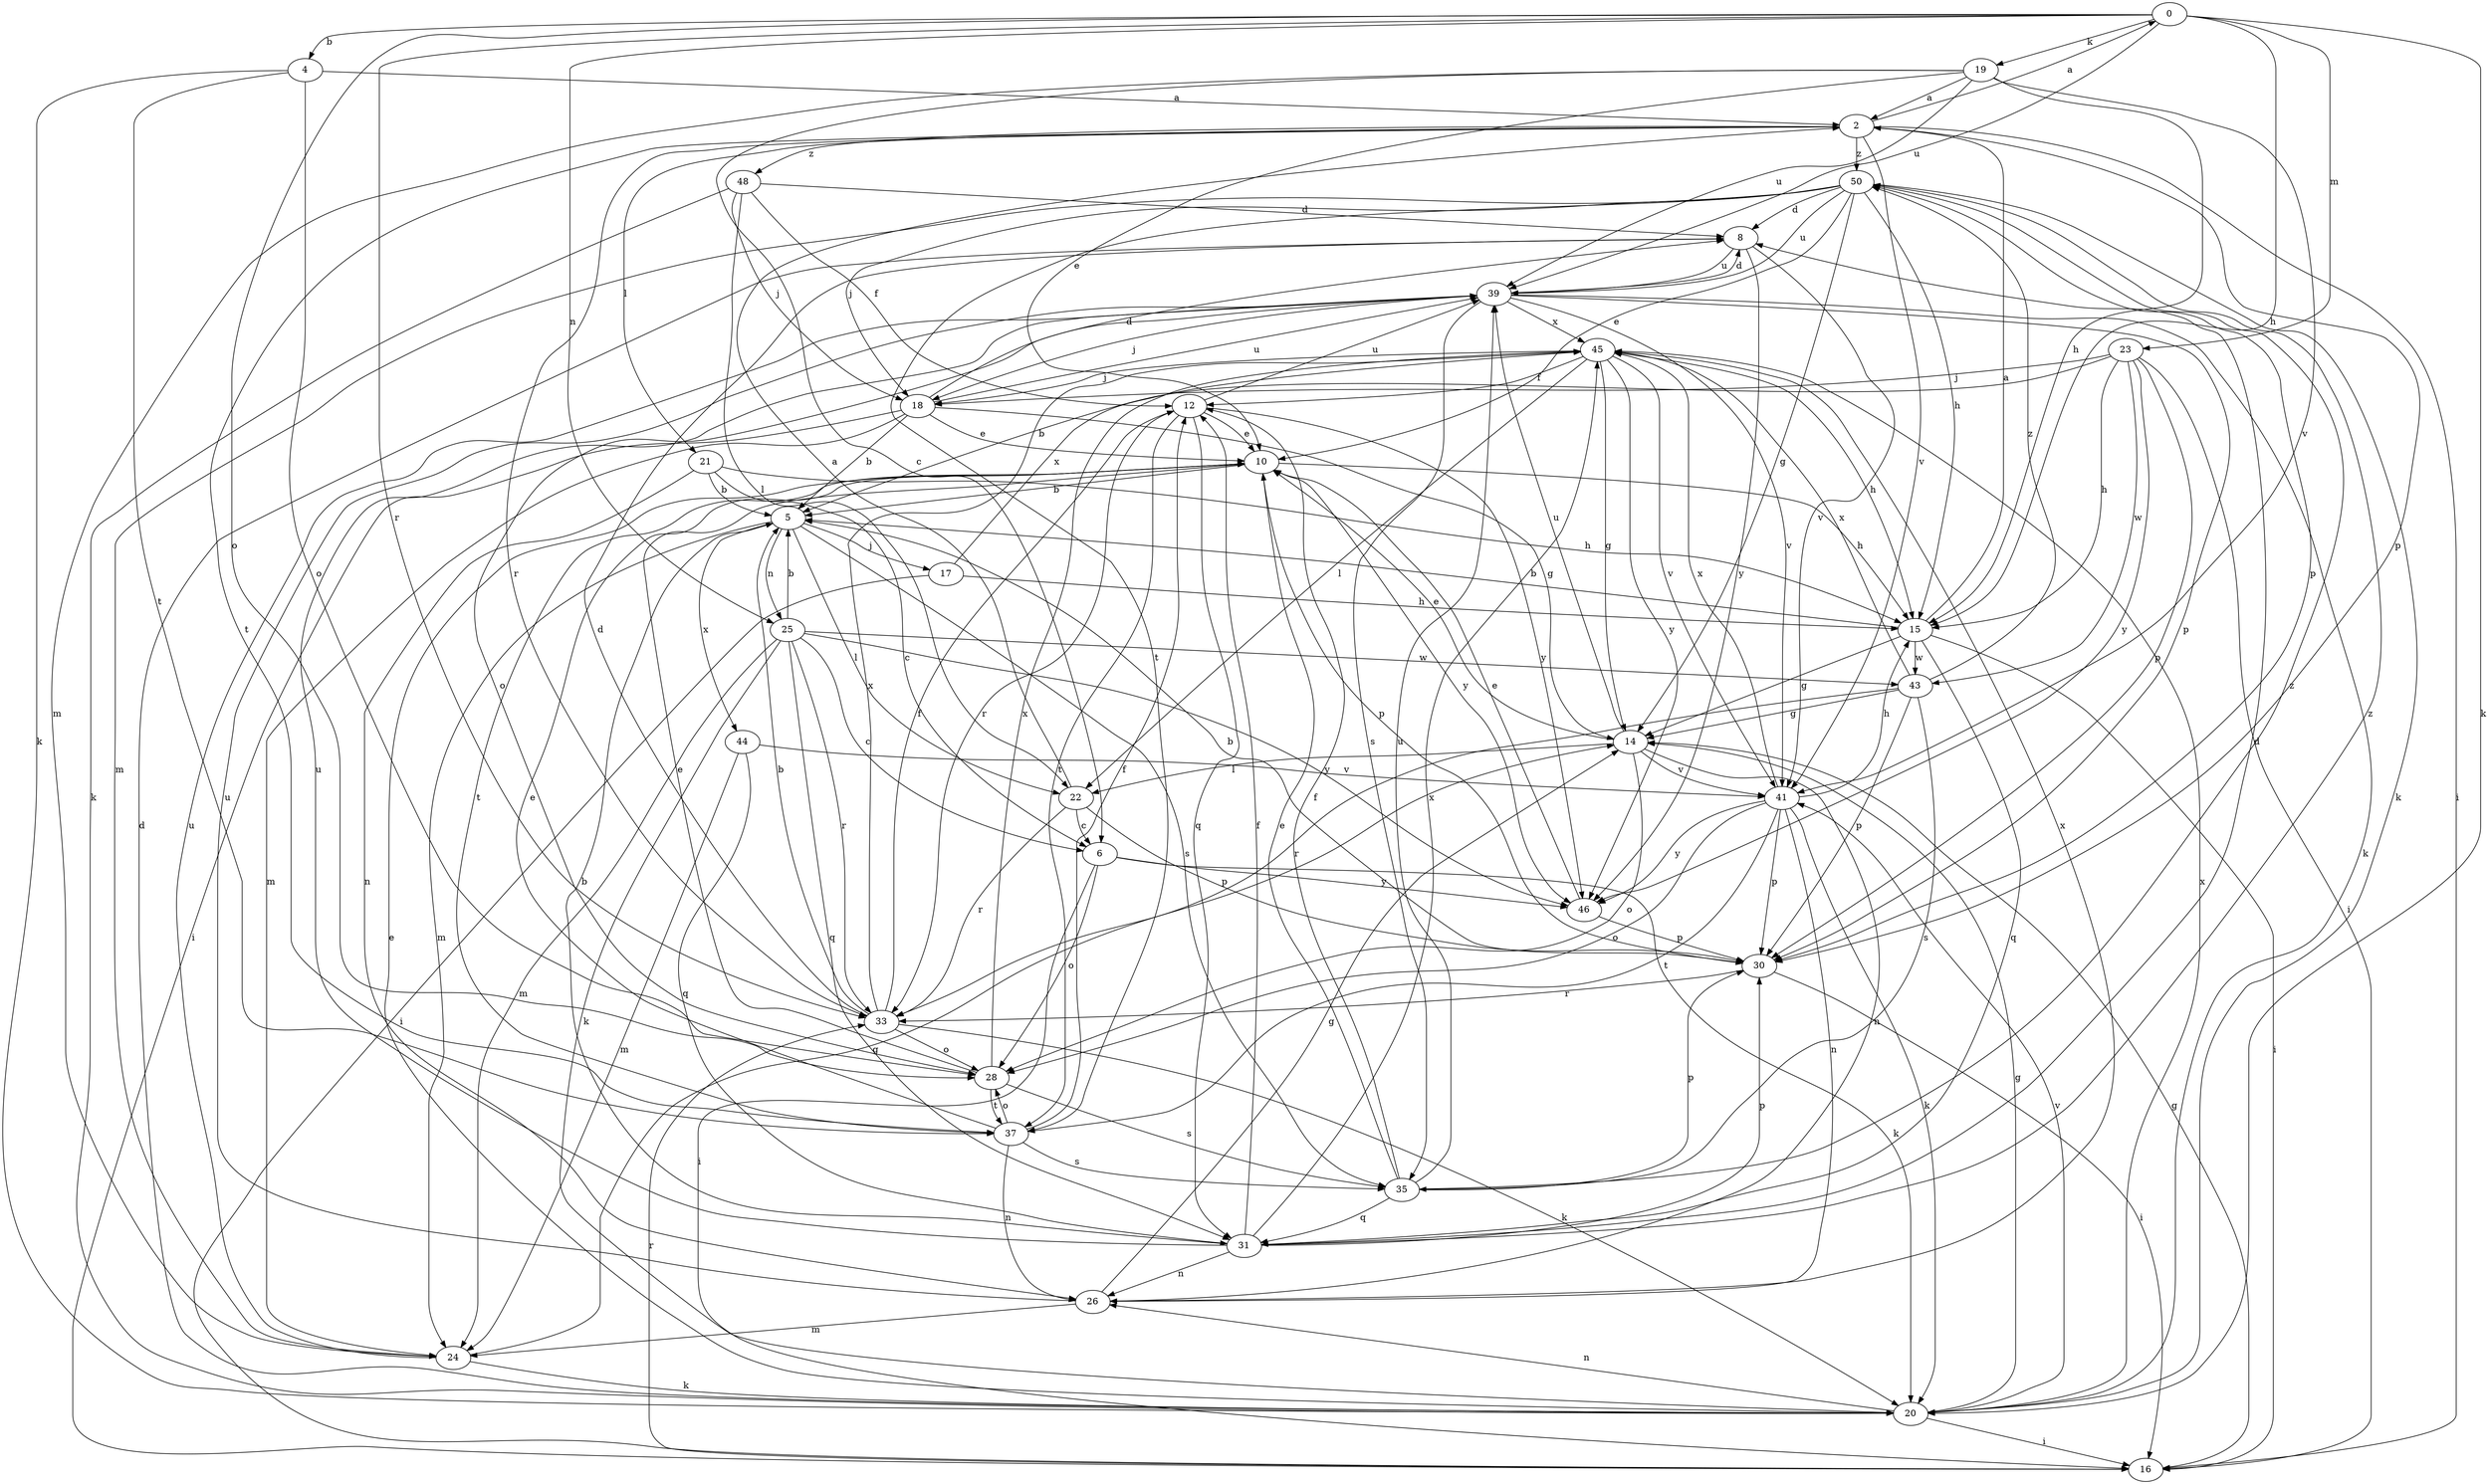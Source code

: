 strict digraph  {
0;
2;
4;
5;
6;
8;
10;
12;
14;
15;
16;
17;
18;
19;
20;
21;
22;
23;
24;
25;
26;
28;
30;
31;
33;
35;
37;
39;
41;
43;
44;
45;
46;
48;
50;
0 -> 4  [label=b];
0 -> 15  [label=h];
0 -> 19  [label=k];
0 -> 20  [label=k];
0 -> 23  [label=m];
0 -> 25  [label=n];
0 -> 28  [label=o];
0 -> 33  [label=r];
0 -> 39  [label=u];
2 -> 0  [label=a];
2 -> 16  [label=i];
2 -> 21  [label=l];
2 -> 30  [label=p];
2 -> 33  [label=r];
2 -> 37  [label=t];
2 -> 41  [label=v];
2 -> 48  [label=z];
2 -> 50  [label=z];
4 -> 2  [label=a];
4 -> 20  [label=k];
4 -> 28  [label=o];
4 -> 37  [label=t];
5 -> 17  [label=j];
5 -> 22  [label=l];
5 -> 24  [label=m];
5 -> 25  [label=n];
5 -> 35  [label=s];
5 -> 44  [label=x];
6 -> 16  [label=i];
6 -> 20  [label=k];
6 -> 28  [label=o];
6 -> 46  [label=y];
8 -> 39  [label=u];
8 -> 41  [label=v];
8 -> 46  [label=y];
10 -> 5  [label=b];
10 -> 15  [label=h];
10 -> 30  [label=p];
10 -> 37  [label=t];
10 -> 46  [label=y];
12 -> 10  [label=e];
12 -> 31  [label=q];
12 -> 33  [label=r];
12 -> 37  [label=t];
12 -> 39  [label=u];
12 -> 46  [label=y];
14 -> 10  [label=e];
14 -> 22  [label=l];
14 -> 26  [label=n];
14 -> 28  [label=o];
14 -> 39  [label=u];
14 -> 41  [label=v];
15 -> 2  [label=a];
15 -> 5  [label=b];
15 -> 14  [label=g];
15 -> 16  [label=i];
15 -> 31  [label=q];
15 -> 43  [label=w];
16 -> 14  [label=g];
16 -> 33  [label=r];
17 -> 15  [label=h];
17 -> 16  [label=i];
17 -> 45  [label=x];
18 -> 5  [label=b];
18 -> 8  [label=d];
18 -> 10  [label=e];
18 -> 14  [label=g];
18 -> 16  [label=i];
18 -> 24  [label=m];
18 -> 39  [label=u];
19 -> 2  [label=a];
19 -> 6  [label=c];
19 -> 10  [label=e];
19 -> 15  [label=h];
19 -> 24  [label=m];
19 -> 39  [label=u];
19 -> 41  [label=v];
20 -> 8  [label=d];
20 -> 10  [label=e];
20 -> 14  [label=g];
20 -> 16  [label=i];
20 -> 26  [label=n];
20 -> 41  [label=v];
20 -> 45  [label=x];
21 -> 5  [label=b];
21 -> 6  [label=c];
21 -> 15  [label=h];
21 -> 26  [label=n];
22 -> 2  [label=a];
22 -> 6  [label=c];
22 -> 30  [label=p];
22 -> 33  [label=r];
23 -> 5  [label=b];
23 -> 15  [label=h];
23 -> 16  [label=i];
23 -> 18  [label=j];
23 -> 30  [label=p];
23 -> 43  [label=w];
23 -> 46  [label=y];
24 -> 14  [label=g];
24 -> 20  [label=k];
24 -> 39  [label=u];
25 -> 5  [label=b];
25 -> 6  [label=c];
25 -> 20  [label=k];
25 -> 24  [label=m];
25 -> 31  [label=q];
25 -> 33  [label=r];
25 -> 43  [label=w];
25 -> 46  [label=y];
26 -> 14  [label=g];
26 -> 24  [label=m];
26 -> 39  [label=u];
26 -> 45  [label=x];
28 -> 10  [label=e];
28 -> 35  [label=s];
28 -> 37  [label=t];
28 -> 45  [label=x];
30 -> 5  [label=b];
30 -> 16  [label=i];
30 -> 33  [label=r];
31 -> 5  [label=b];
31 -> 8  [label=d];
31 -> 12  [label=f];
31 -> 26  [label=n];
31 -> 30  [label=p];
31 -> 39  [label=u];
31 -> 45  [label=x];
31 -> 50  [label=z];
33 -> 5  [label=b];
33 -> 8  [label=d];
33 -> 12  [label=f];
33 -> 20  [label=k];
33 -> 28  [label=o];
33 -> 45  [label=x];
35 -> 10  [label=e];
35 -> 12  [label=f];
35 -> 30  [label=p];
35 -> 31  [label=q];
35 -> 39  [label=u];
35 -> 50  [label=z];
37 -> 10  [label=e];
37 -> 12  [label=f];
37 -> 26  [label=n];
37 -> 28  [label=o];
37 -> 35  [label=s];
39 -> 8  [label=d];
39 -> 18  [label=j];
39 -> 20  [label=k];
39 -> 28  [label=o];
39 -> 30  [label=p];
39 -> 35  [label=s];
39 -> 41  [label=v];
39 -> 45  [label=x];
41 -> 15  [label=h];
41 -> 20  [label=k];
41 -> 26  [label=n];
41 -> 28  [label=o];
41 -> 30  [label=p];
41 -> 37  [label=t];
41 -> 45  [label=x];
41 -> 46  [label=y];
43 -> 14  [label=g];
43 -> 30  [label=p];
43 -> 33  [label=r];
43 -> 35  [label=s];
43 -> 45  [label=x];
43 -> 50  [label=z];
44 -> 24  [label=m];
44 -> 31  [label=q];
44 -> 41  [label=v];
45 -> 12  [label=f];
45 -> 14  [label=g];
45 -> 15  [label=h];
45 -> 18  [label=j];
45 -> 22  [label=l];
45 -> 41  [label=v];
45 -> 46  [label=y];
46 -> 10  [label=e];
46 -> 30  [label=p];
48 -> 8  [label=d];
48 -> 12  [label=f];
48 -> 18  [label=j];
48 -> 20  [label=k];
48 -> 22  [label=l];
50 -> 8  [label=d];
50 -> 10  [label=e];
50 -> 14  [label=g];
50 -> 15  [label=h];
50 -> 18  [label=j];
50 -> 20  [label=k];
50 -> 24  [label=m];
50 -> 30  [label=p];
50 -> 37  [label=t];
50 -> 39  [label=u];
}
